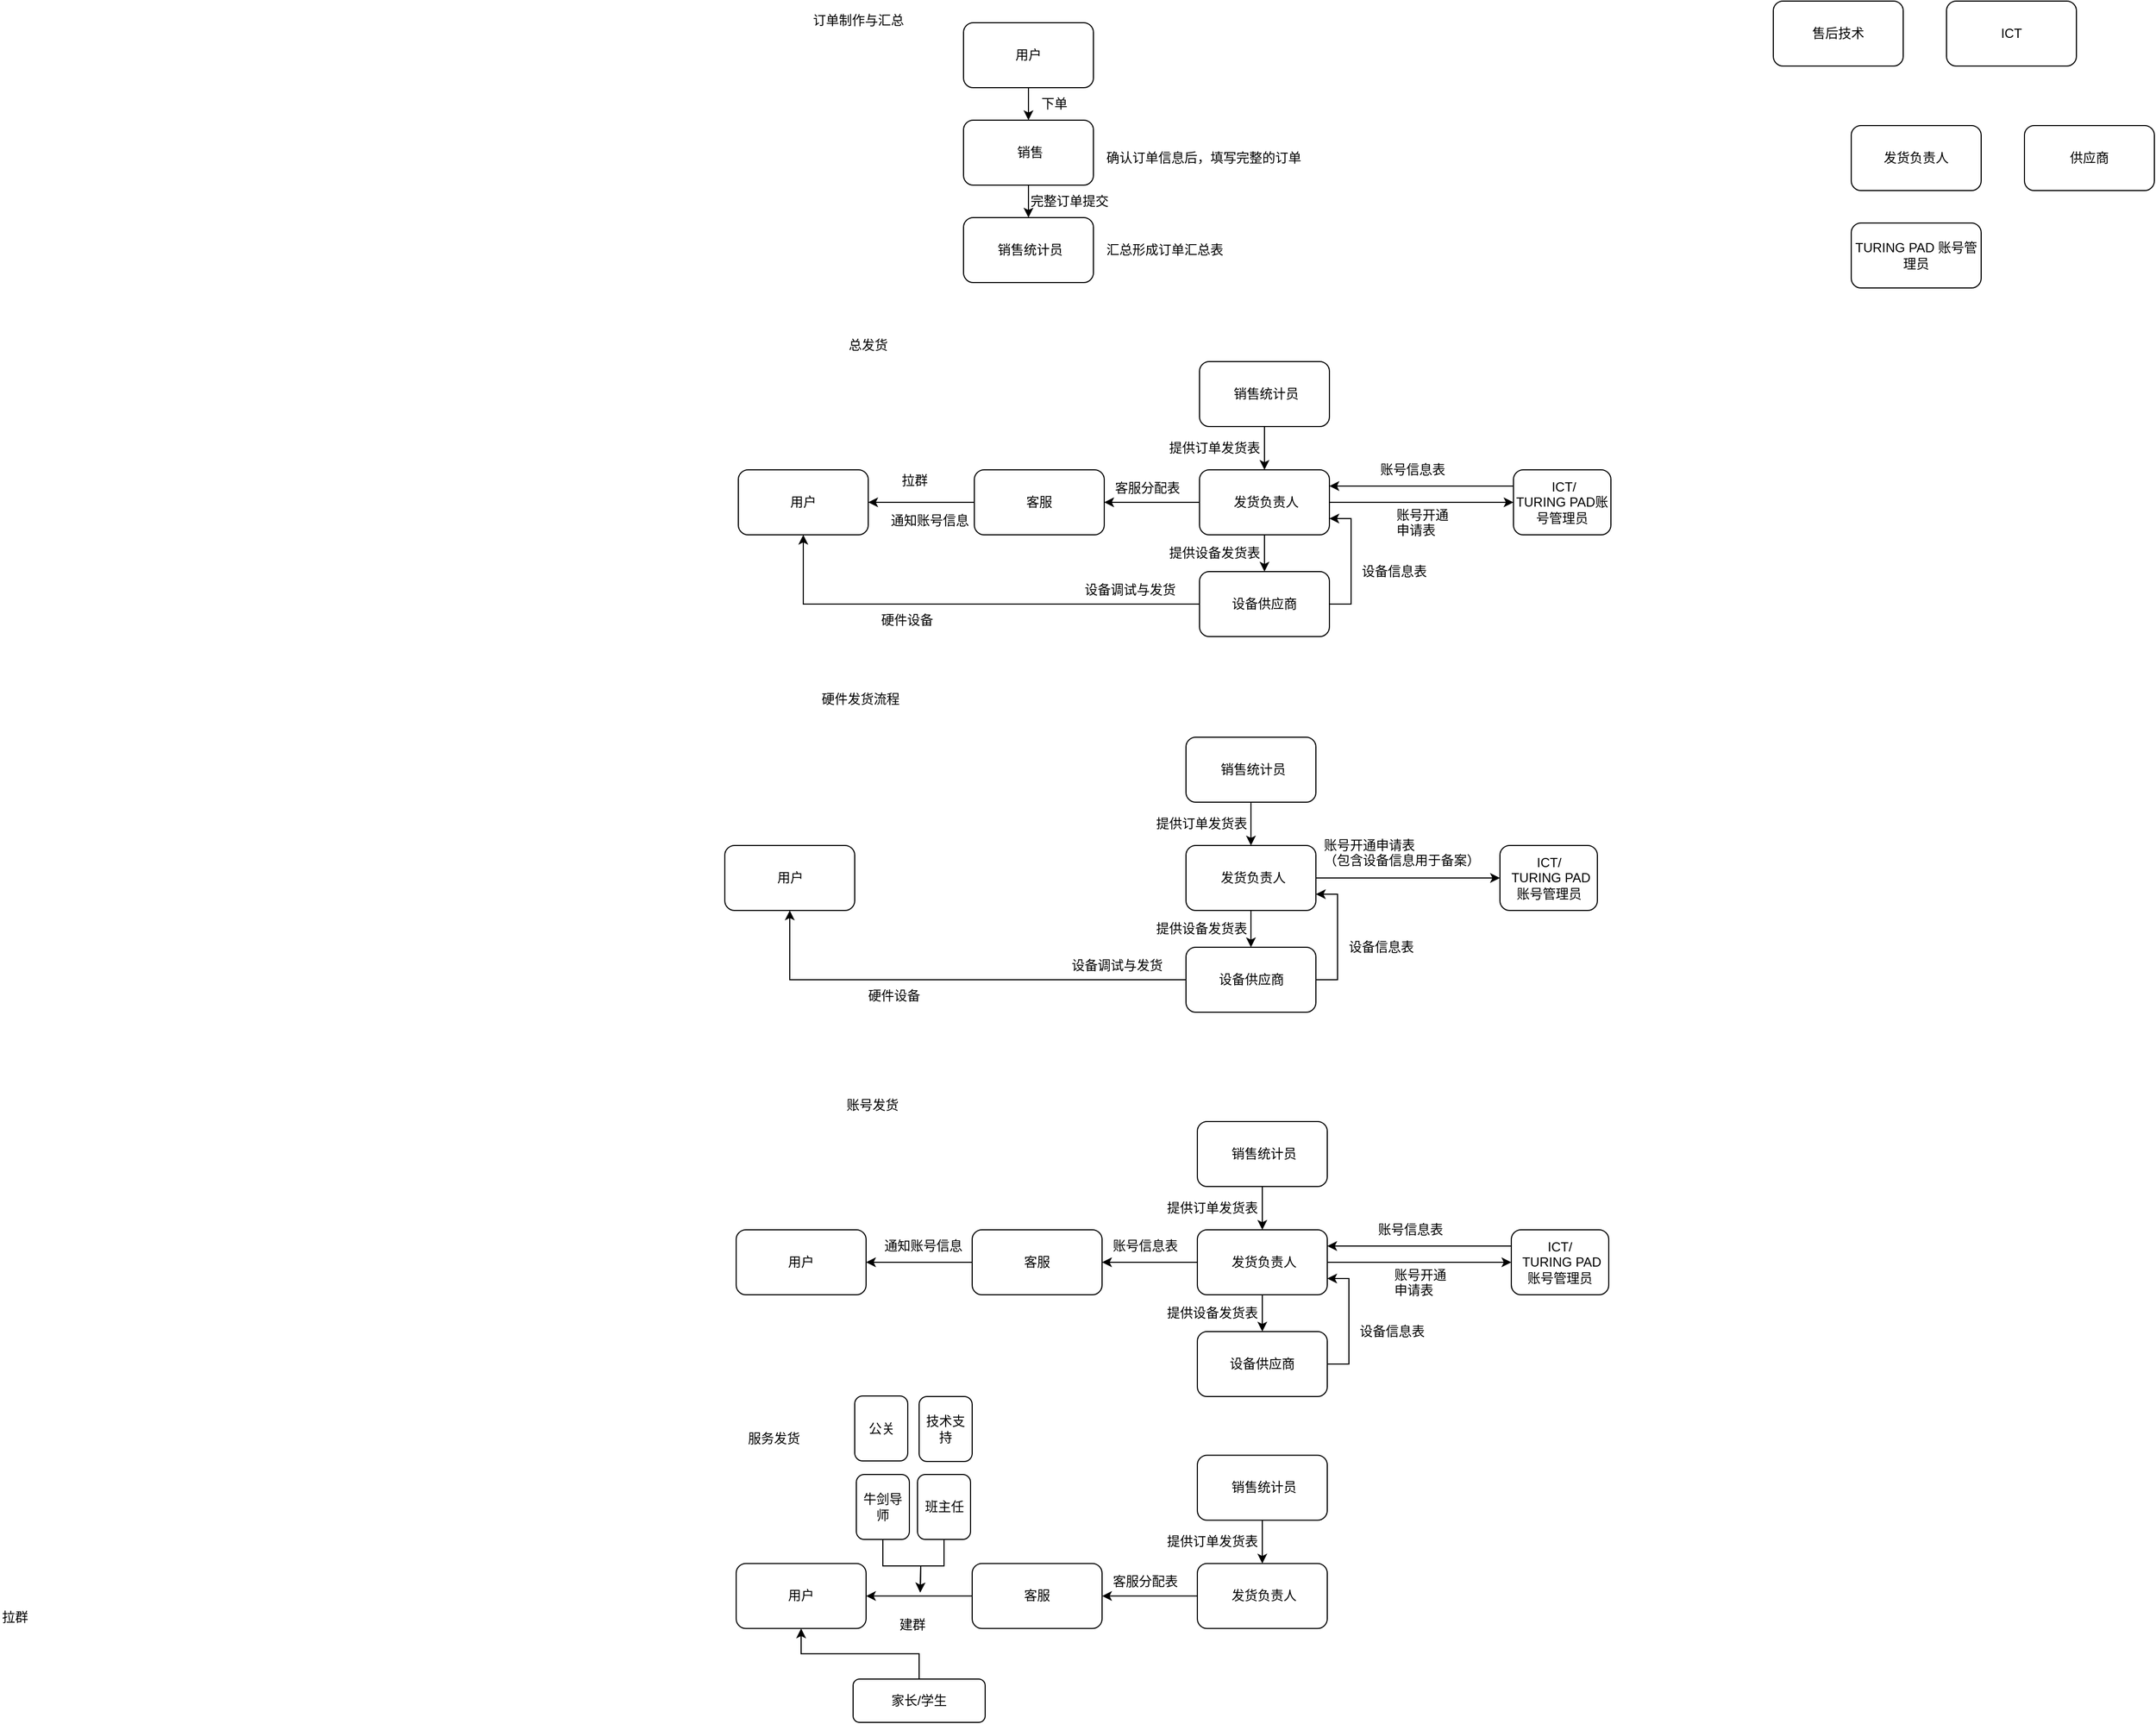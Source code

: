 <mxfile version="10.7.7" type="github"><diagram id="TzuKt7e41Z79eKFRB4N9" name="Page-1"><mxGraphModel dx="3150" dy="1290" grid="1" gridSize="10" guides="1" tooltips="1" connect="1" arrows="1" fold="1" page="1" pageScale="1" pageWidth="827" pageHeight="1169" math="0" shadow="0"><root><mxCell id="0"/><mxCell id="1" parent="0"/><mxCell id="YI3-f5mxxaVLqIBZJKC_-10" style="edgeStyle=orthogonalEdgeStyle;rounded=0;orthogonalLoop=1;jettySize=auto;html=1;exitX=0.5;exitY=1;exitDx=0;exitDy=0;" parent="1" source="YI3-f5mxxaVLqIBZJKC_-1" target="YI3-f5mxxaVLqIBZJKC_-2" edge="1"><mxGeometry relative="1" as="geometry"/></mxCell><mxCell id="YI3-f5mxxaVLqIBZJKC_-1" value="用户" style="rounded=1;whiteSpace=wrap;html=1;" parent="1" vertex="1"><mxGeometry x="220" y="70" width="120" height="60" as="geometry"/></mxCell><mxCell id="YI3-f5mxxaVLqIBZJKC_-12" style="edgeStyle=orthogonalEdgeStyle;rounded=0;orthogonalLoop=1;jettySize=auto;html=1;exitX=0.5;exitY=1;exitDx=0;exitDy=0;entryX=0.5;entryY=0;entryDx=0;entryDy=0;" parent="1" source="YI3-f5mxxaVLqIBZJKC_-2" target="YI3-f5mxxaVLqIBZJKC_-3" edge="1"><mxGeometry relative="1" as="geometry"/></mxCell><mxCell id="YI3-f5mxxaVLqIBZJKC_-2" value="&amp;nbsp;销售" style="rounded=1;whiteSpace=wrap;html=1;" parent="1" vertex="1"><mxGeometry x="220" y="160" width="120" height="60" as="geometry"/></mxCell><mxCell id="YI3-f5mxxaVLqIBZJKC_-3" value="&amp;nbsp;销售统计员" style="rounded=1;whiteSpace=wrap;html=1;" parent="1" vertex="1"><mxGeometry x="220" y="250" width="120" height="60" as="geometry"/></mxCell><mxCell id="YI3-f5mxxaVLqIBZJKC_-4" value="发货负责人" style="rounded=1;whiteSpace=wrap;html=1;" parent="1" vertex="1"><mxGeometry x="1040" y="165" width="120" height="60" as="geometry"/></mxCell><mxCell id="YI3-f5mxxaVLqIBZJKC_-5" value="供应商" style="rounded=1;whiteSpace=wrap;html=1;" parent="1" vertex="1"><mxGeometry x="1200" y="165" width="120" height="60" as="geometry"/></mxCell><mxCell id="YI3-f5mxxaVLqIBZJKC_-6" value="TURING PAD 账号管理员" style="rounded=1;whiteSpace=wrap;html=1;" parent="1" vertex="1"><mxGeometry x="1040" y="255" width="120" height="60" as="geometry"/></mxCell><mxCell id="YI3-f5mxxaVLqIBZJKC_-7" value="售后技术" style="rounded=1;whiteSpace=wrap;html=1;" parent="1" vertex="1"><mxGeometry x="968" y="50" width="120" height="60" as="geometry"/></mxCell><mxCell id="YI3-f5mxxaVLqIBZJKC_-8" value="ICT" style="rounded=1;whiteSpace=wrap;html=1;" parent="1" vertex="1"><mxGeometry x="1128" y="50" width="120" height="60" as="geometry"/></mxCell><mxCell id="YI3-f5mxxaVLqIBZJKC_-11" value="下单" style="text;html=1;resizable=0;points=[];autosize=1;align=left;verticalAlign=top;spacingTop=-4;" parent="1" vertex="1"><mxGeometry x="290" y="135" width="40" height="20" as="geometry"/></mxCell><mxCell id="YI3-f5mxxaVLqIBZJKC_-13" value="完整订单提交" style="text;html=1;resizable=0;points=[];autosize=1;align=left;verticalAlign=top;spacingTop=-4;" parent="1" vertex="1"><mxGeometry x="280" y="225" width="90" height="20" as="geometry"/></mxCell><mxCell id="YI3-f5mxxaVLqIBZJKC_-14" value="确认订单信息后，填写完整的订单" style="text;html=1;resizable=0;points=[];autosize=1;align=left;verticalAlign=top;spacingTop=-4;" parent="1" vertex="1"><mxGeometry x="350" y="185" width="200" height="20" as="geometry"/></mxCell><mxCell id="YI3-f5mxxaVLqIBZJKC_-15" value="汇总形成订单汇总表" style="text;html=1;resizable=0;points=[];autosize=1;align=left;verticalAlign=top;spacingTop=-4;" parent="1" vertex="1"><mxGeometry x="350" y="270" width="120" height="20" as="geometry"/></mxCell><mxCell id="YI3-f5mxxaVLqIBZJKC_-16" value="订单制作与汇总" style="text;html=1;resizable=0;points=[];autosize=1;align=left;verticalAlign=top;spacingTop=-4;" parent="1" vertex="1"><mxGeometry x="79" y="58" width="100" height="20" as="geometry"/></mxCell><mxCell id="YI3-f5mxxaVLqIBZJKC_-20" style="edgeStyle=orthogonalEdgeStyle;rounded=0;orthogonalLoop=1;jettySize=auto;html=1;exitX=0.5;exitY=1;exitDx=0;exitDy=0;entryX=0.5;entryY=0;entryDx=0;entryDy=0;" parent="1" source="YI3-f5mxxaVLqIBZJKC_-17" target="YI3-f5mxxaVLqIBZJKC_-19" edge="1"><mxGeometry relative="1" as="geometry"/></mxCell><mxCell id="YI3-f5mxxaVLqIBZJKC_-17" value="&amp;nbsp;销售统计员" style="rounded=1;whiteSpace=wrap;html=1;" parent="1" vertex="1"><mxGeometry x="438" y="383" width="120" height="60" as="geometry"/></mxCell><mxCell id="YI3-f5mxxaVLqIBZJKC_-24" value="" style="edgeStyle=orthogonalEdgeStyle;rounded=0;orthogonalLoop=1;jettySize=auto;html=1;" parent="1" source="YI3-f5mxxaVLqIBZJKC_-19" target="YI3-f5mxxaVLqIBZJKC_-23" edge="1"><mxGeometry relative="1" as="geometry"/></mxCell><mxCell id="YI3-f5mxxaVLqIBZJKC_-30" value="" style="edgeStyle=orthogonalEdgeStyle;rounded=0;orthogonalLoop=1;jettySize=auto;html=1;" parent="1" source="YI3-f5mxxaVLqIBZJKC_-19" target="YI3-f5mxxaVLqIBZJKC_-29" edge="1"><mxGeometry relative="1" as="geometry"/></mxCell><mxCell id="YI3-f5mxxaVLqIBZJKC_-36" style="edgeStyle=orthogonalEdgeStyle;rounded=0;orthogonalLoop=1;jettySize=auto;html=1;exitX=0;exitY=0.5;exitDx=0;exitDy=0;entryX=1;entryY=0.5;entryDx=0;entryDy=0;" parent="1" source="YI3-f5mxxaVLqIBZJKC_-19" target="YI3-f5mxxaVLqIBZJKC_-35" edge="1"><mxGeometry relative="1" as="geometry"/></mxCell><mxCell id="YI3-f5mxxaVLqIBZJKC_-19" value="&amp;nbsp;发货负责人" style="rounded=1;whiteSpace=wrap;html=1;" parent="1" vertex="1"><mxGeometry x="438" y="483" width="120" height="60" as="geometry"/></mxCell><mxCell id="YI3-f5mxxaVLqIBZJKC_-32" style="edgeStyle=orthogonalEdgeStyle;rounded=0;orthogonalLoop=1;jettySize=auto;html=1;exitX=0;exitY=0.25;exitDx=0;exitDy=0;entryX=1;entryY=0.25;entryDx=0;entryDy=0;" parent="1" source="YI3-f5mxxaVLqIBZJKC_-29" target="YI3-f5mxxaVLqIBZJKC_-19" edge="1"><mxGeometry relative="1" as="geometry"/></mxCell><mxCell id="YI3-f5mxxaVLqIBZJKC_-29" value="&amp;nbsp;ICT/&lt;br&gt;TURING PAD账号管理员" style="rounded=1;whiteSpace=wrap;html=1;" parent="1" vertex="1"><mxGeometry x="728" y="483" width="90" height="60" as="geometry"/></mxCell><mxCell id="YI3-f5mxxaVLqIBZJKC_-26" style="edgeStyle=orthogonalEdgeStyle;rounded=0;orthogonalLoop=1;jettySize=auto;html=1;exitX=1;exitY=0.5;exitDx=0;exitDy=0;entryX=1;entryY=0.75;entryDx=0;entryDy=0;" parent="1" source="YI3-f5mxxaVLqIBZJKC_-23" target="YI3-f5mxxaVLqIBZJKC_-19" edge="1"><mxGeometry relative="1" as="geometry"/></mxCell><mxCell id="YI3-f5mxxaVLqIBZJKC_-39" style="edgeStyle=orthogonalEdgeStyle;rounded=0;orthogonalLoop=1;jettySize=auto;html=1;exitX=0;exitY=0.5;exitDx=0;exitDy=0;entryX=0.5;entryY=1;entryDx=0;entryDy=0;" parent="1" source="YI3-f5mxxaVLqIBZJKC_-23" target="YI3-f5mxxaVLqIBZJKC_-37" edge="1"><mxGeometry relative="1" as="geometry"/></mxCell><mxCell id="YI3-f5mxxaVLqIBZJKC_-23" value="设备供应商" style="rounded=1;whiteSpace=wrap;html=1;" parent="1" vertex="1"><mxGeometry x="438" y="577" width="120" height="60" as="geometry"/></mxCell><mxCell id="YI3-f5mxxaVLqIBZJKC_-21" value="提供订单发货表" style="text;html=1;resizable=0;points=[];autosize=1;align=left;verticalAlign=top;spacingTop=-4;" parent="1" vertex="1"><mxGeometry x="408" y="453" width="100" height="20" as="geometry"/></mxCell><mxCell id="YI3-f5mxxaVLqIBZJKC_-22" value="总发货&lt;br&gt;&lt;br&gt;" style="text;html=1;resizable=0;points=[];autosize=1;align=left;verticalAlign=top;spacingTop=-4;" parent="1" vertex="1"><mxGeometry x="112" y="358" width="50" height="30" as="geometry"/></mxCell><mxCell id="YI3-f5mxxaVLqIBZJKC_-25" value="设备调试与发货" style="text;html=1;resizable=0;points=[];autosize=1;align=left;verticalAlign=top;spacingTop=-4;" parent="1" vertex="1"><mxGeometry x="330" y="584" width="100" height="20" as="geometry"/></mxCell><mxCell id="YI3-f5mxxaVLqIBZJKC_-27" value="设备信息表" style="text;html=1;resizable=0;points=[];autosize=1;align=left;verticalAlign=top;spacingTop=-4;" parent="1" vertex="1"><mxGeometry x="586" y="567" width="80" height="20" as="geometry"/></mxCell><mxCell id="YI3-f5mxxaVLqIBZJKC_-31" value="账号开通&lt;br&gt;申请表&lt;br&gt;" style="text;html=1;resizable=0;points=[];autosize=1;align=left;verticalAlign=top;spacingTop=-4;" parent="1" vertex="1"><mxGeometry x="618" y="515" width="60" height="30" as="geometry"/></mxCell><mxCell id="YI3-f5mxxaVLqIBZJKC_-33" value="账号信息表" style="text;html=1;resizable=0;points=[];autosize=1;align=left;verticalAlign=top;spacingTop=-4;" parent="1" vertex="1"><mxGeometry x="603" y="473" width="80" height="20" as="geometry"/></mxCell><mxCell id="YI3-f5mxxaVLqIBZJKC_-34" value="提供设备发货表" style="text;html=1;resizable=0;points=[];autosize=1;align=left;verticalAlign=top;spacingTop=-4;" parent="1" vertex="1"><mxGeometry x="408" y="550" width="100" height="20" as="geometry"/></mxCell><mxCell id="YI3-f5mxxaVLqIBZJKC_-38" style="edgeStyle=orthogonalEdgeStyle;rounded=0;orthogonalLoop=1;jettySize=auto;html=1;exitX=0;exitY=0.5;exitDx=0;exitDy=0;entryX=1;entryY=0.5;entryDx=0;entryDy=0;" parent="1" source="YI3-f5mxxaVLqIBZJKC_-35" target="YI3-f5mxxaVLqIBZJKC_-37" edge="1"><mxGeometry relative="1" as="geometry"/></mxCell><mxCell id="YI3-f5mxxaVLqIBZJKC_-35" value="客服" style="rounded=1;whiteSpace=wrap;html=1;" parent="1" vertex="1"><mxGeometry x="230" y="483" width="120" height="60" as="geometry"/></mxCell><mxCell id="YI3-f5mxxaVLqIBZJKC_-37" value="用户" style="rounded=1;whiteSpace=wrap;html=1;" parent="1" vertex="1"><mxGeometry x="12" y="483" width="120" height="60" as="geometry"/></mxCell><mxCell id="YI3-f5mxxaVLqIBZJKC_-40" value="硬件设备" style="text;html=1;resizable=0;points=[];autosize=1;align=left;verticalAlign=top;spacingTop=-4;" parent="1" vertex="1"><mxGeometry x="142" y="612" width="60" height="20" as="geometry"/></mxCell><mxCell id="YI3-f5mxxaVLqIBZJKC_-41" value="客服分配表" style="text;html=1;resizable=0;points=[];autosize=1;align=left;verticalAlign=top;spacingTop=-4;" parent="1" vertex="1"><mxGeometry x="358" y="490" width="80" height="20" as="geometry"/></mxCell><mxCell id="YI3-f5mxxaVLqIBZJKC_-42" value="拉群" style="text;html=1;resizable=0;points=[];autosize=1;align=left;verticalAlign=top;spacingTop=-4;" parent="1" vertex="1"><mxGeometry x="161" y="483" width="40" height="20" as="geometry"/></mxCell><mxCell id="YI3-f5mxxaVLqIBZJKC_-43" value="通知账号信息" style="text;html=1;resizable=0;points=[];autosize=1;align=left;verticalAlign=top;spacingTop=-4;" parent="1" vertex="1"><mxGeometry x="151" y="520" width="90" height="20" as="geometry"/></mxCell><mxCell id="YI3-f5mxxaVLqIBZJKC_-44" style="edgeStyle=orthogonalEdgeStyle;rounded=0;orthogonalLoop=1;jettySize=auto;html=1;exitX=0.5;exitY=1;exitDx=0;exitDy=0;entryX=0.5;entryY=0;entryDx=0;entryDy=0;" parent="1" source="YI3-f5mxxaVLqIBZJKC_-45" target="YI3-f5mxxaVLqIBZJKC_-49" edge="1"><mxGeometry relative="1" as="geometry"/></mxCell><mxCell id="YI3-f5mxxaVLqIBZJKC_-45" value="&amp;nbsp;销售统计员" style="rounded=1;whiteSpace=wrap;html=1;" parent="1" vertex="1"><mxGeometry x="425.5" y="730" width="120" height="60" as="geometry"/></mxCell><mxCell id="YI3-f5mxxaVLqIBZJKC_-46" value="" style="edgeStyle=orthogonalEdgeStyle;rounded=0;orthogonalLoop=1;jettySize=auto;html=1;" parent="1" source="YI3-f5mxxaVLqIBZJKC_-49" target="YI3-f5mxxaVLqIBZJKC_-54" edge="1"><mxGeometry relative="1" as="geometry"/></mxCell><mxCell id="YI3-f5mxxaVLqIBZJKC_-47" value="" style="edgeStyle=orthogonalEdgeStyle;rounded=0;orthogonalLoop=1;jettySize=auto;html=1;" parent="1" source="YI3-f5mxxaVLqIBZJKC_-49" target="YI3-f5mxxaVLqIBZJKC_-51" edge="1"><mxGeometry relative="1" as="geometry"/></mxCell><mxCell id="YI3-f5mxxaVLqIBZJKC_-49" value="&amp;nbsp;发货负责人" style="rounded=1;whiteSpace=wrap;html=1;" parent="1" vertex="1"><mxGeometry x="425.5" y="830" width="120" height="60" as="geometry"/></mxCell><mxCell id="YI3-f5mxxaVLqIBZJKC_-51" value="ICT/&lt;br&gt;&amp;nbsp;TURING PAD账号管理员" style="rounded=1;whiteSpace=wrap;html=1;" parent="1" vertex="1"><mxGeometry x="715.5" y="830" width="90" height="60" as="geometry"/></mxCell><mxCell id="YI3-f5mxxaVLqIBZJKC_-52" style="edgeStyle=orthogonalEdgeStyle;rounded=0;orthogonalLoop=1;jettySize=auto;html=1;exitX=1;exitY=0.5;exitDx=0;exitDy=0;entryX=1;entryY=0.75;entryDx=0;entryDy=0;" parent="1" source="YI3-f5mxxaVLqIBZJKC_-54" target="YI3-f5mxxaVLqIBZJKC_-49" edge="1"><mxGeometry relative="1" as="geometry"/></mxCell><mxCell id="YI3-f5mxxaVLqIBZJKC_-53" style="edgeStyle=orthogonalEdgeStyle;rounded=0;orthogonalLoop=1;jettySize=auto;html=1;exitX=0;exitY=0.5;exitDx=0;exitDy=0;entryX=0.5;entryY=1;entryDx=0;entryDy=0;" parent="1" source="YI3-f5mxxaVLqIBZJKC_-54" target="YI3-f5mxxaVLqIBZJKC_-64" edge="1"><mxGeometry relative="1" as="geometry"/></mxCell><mxCell id="YI3-f5mxxaVLqIBZJKC_-54" value="设备供应商" style="rounded=1;whiteSpace=wrap;html=1;" parent="1" vertex="1"><mxGeometry x="425.5" y="924" width="120" height="60" as="geometry"/></mxCell><mxCell id="YI3-f5mxxaVLqIBZJKC_-55" value="提供订单发货表" style="text;html=1;resizable=0;points=[];autosize=1;align=left;verticalAlign=top;spacingTop=-4;" parent="1" vertex="1"><mxGeometry x="395.5" y="800" width="100" height="20" as="geometry"/></mxCell><mxCell id="YI3-f5mxxaVLqIBZJKC_-56" value="硬件发货流程&lt;br&gt;" style="text;html=1;resizable=0;points=[];autosize=1;align=left;verticalAlign=top;spacingTop=-4;" parent="1" vertex="1"><mxGeometry x="87" y="685" width="90" height="20" as="geometry"/></mxCell><mxCell id="YI3-f5mxxaVLqIBZJKC_-57" value="设备调试与发货" style="text;html=1;resizable=0;points=[];autosize=1;align=left;verticalAlign=top;spacingTop=-4;" parent="1" vertex="1"><mxGeometry x="317.5" y="931" width="100" height="20" as="geometry"/></mxCell><mxCell id="YI3-f5mxxaVLqIBZJKC_-58" value="设备信息表" style="text;html=1;resizable=0;points=[];autosize=1;align=left;verticalAlign=top;spacingTop=-4;" parent="1" vertex="1"><mxGeometry x="573.5" y="914" width="80" height="20" as="geometry"/></mxCell><mxCell id="YI3-f5mxxaVLqIBZJKC_-59" value="账号开通申请表&lt;br&gt;（包含设备信息用于备案）&lt;br&gt;" style="text;html=1;resizable=0;points=[];autosize=1;align=left;verticalAlign=top;spacingTop=-4;" parent="1" vertex="1"><mxGeometry x="550.5" y="820" width="160" height="30" as="geometry"/></mxCell><mxCell id="YI3-f5mxxaVLqIBZJKC_-61" value="提供设备发货表" style="text;html=1;resizable=0;points=[];autosize=1;align=left;verticalAlign=top;spacingTop=-4;" parent="1" vertex="1"><mxGeometry x="395.5" y="897" width="100" height="20" as="geometry"/></mxCell><mxCell id="YI3-f5mxxaVLqIBZJKC_-64" value="用户" style="rounded=1;whiteSpace=wrap;html=1;" parent="1" vertex="1"><mxGeometry x="-0.5" y="830" width="120" height="60" as="geometry"/></mxCell><mxCell id="YI3-f5mxxaVLqIBZJKC_-65" value="硬件设备" style="text;html=1;resizable=0;points=[];autosize=1;align=left;verticalAlign=top;spacingTop=-4;" parent="1" vertex="1"><mxGeometry x="129.5" y="959" width="60" height="20" as="geometry"/></mxCell><mxCell id="YI3-f5mxxaVLqIBZJKC_-96" style="edgeStyle=orthogonalEdgeStyle;rounded=0;orthogonalLoop=1;jettySize=auto;html=1;exitX=0.5;exitY=1;exitDx=0;exitDy=0;entryX=0.5;entryY=0;entryDx=0;entryDy=0;" parent="1" source="YI3-f5mxxaVLqIBZJKC_-97" target="YI3-f5mxxaVLqIBZJKC_-101" edge="1"><mxGeometry relative="1" as="geometry"/></mxCell><mxCell id="YI3-f5mxxaVLqIBZJKC_-97" value="&amp;nbsp;销售统计员" style="rounded=1;whiteSpace=wrap;html=1;" parent="1" vertex="1"><mxGeometry x="436" y="1085" width="120" height="60" as="geometry"/></mxCell><mxCell id="YI3-f5mxxaVLqIBZJKC_-98" value="" style="edgeStyle=orthogonalEdgeStyle;rounded=0;orthogonalLoop=1;jettySize=auto;html=1;" parent="1" source="YI3-f5mxxaVLqIBZJKC_-101" target="YI3-f5mxxaVLqIBZJKC_-106" edge="1"><mxGeometry relative="1" as="geometry"/></mxCell><mxCell id="YI3-f5mxxaVLqIBZJKC_-99" value="" style="edgeStyle=orthogonalEdgeStyle;rounded=0;orthogonalLoop=1;jettySize=auto;html=1;" parent="1" source="YI3-f5mxxaVLqIBZJKC_-101" target="YI3-f5mxxaVLqIBZJKC_-103" edge="1"><mxGeometry relative="1" as="geometry"/></mxCell><mxCell id="YI3-f5mxxaVLqIBZJKC_-100" style="edgeStyle=orthogonalEdgeStyle;rounded=0;orthogonalLoop=1;jettySize=auto;html=1;exitX=0;exitY=0.5;exitDx=0;exitDy=0;entryX=1;entryY=0.5;entryDx=0;entryDy=0;" parent="1" source="YI3-f5mxxaVLqIBZJKC_-101" target="YI3-f5mxxaVLqIBZJKC_-115" edge="1"><mxGeometry relative="1" as="geometry"/></mxCell><mxCell id="YI3-f5mxxaVLqIBZJKC_-101" value="&amp;nbsp;发货负责人" style="rounded=1;whiteSpace=wrap;html=1;" parent="1" vertex="1"><mxGeometry x="436" y="1185" width="120" height="60" as="geometry"/></mxCell><mxCell id="YI3-f5mxxaVLqIBZJKC_-102" style="edgeStyle=orthogonalEdgeStyle;rounded=0;orthogonalLoop=1;jettySize=auto;html=1;exitX=0;exitY=0.25;exitDx=0;exitDy=0;entryX=1;entryY=0.25;entryDx=0;entryDy=0;" parent="1" source="YI3-f5mxxaVLqIBZJKC_-103" target="YI3-f5mxxaVLqIBZJKC_-101" edge="1"><mxGeometry relative="1" as="geometry"/></mxCell><mxCell id="YI3-f5mxxaVLqIBZJKC_-103" value="ICT/&lt;br&gt;&amp;nbsp;TURING PAD账号管理员" style="rounded=1;whiteSpace=wrap;html=1;" parent="1" vertex="1"><mxGeometry x="726" y="1185" width="90" height="60" as="geometry"/></mxCell><mxCell id="YI3-f5mxxaVLqIBZJKC_-104" style="edgeStyle=orthogonalEdgeStyle;rounded=0;orthogonalLoop=1;jettySize=auto;html=1;exitX=1;exitY=0.5;exitDx=0;exitDy=0;entryX=1;entryY=0.75;entryDx=0;entryDy=0;" parent="1" source="YI3-f5mxxaVLqIBZJKC_-106" target="YI3-f5mxxaVLqIBZJKC_-101" edge="1"><mxGeometry relative="1" as="geometry"/></mxCell><mxCell id="YI3-f5mxxaVLqIBZJKC_-106" value="设备供应商" style="rounded=1;whiteSpace=wrap;html=1;" parent="1" vertex="1"><mxGeometry x="436" y="1279" width="120" height="60" as="geometry"/></mxCell><mxCell id="YI3-f5mxxaVLqIBZJKC_-107" value="提供订单发货表" style="text;html=1;resizable=0;points=[];autosize=1;align=left;verticalAlign=top;spacingTop=-4;" parent="1" vertex="1"><mxGeometry x="406" y="1155" width="100" height="20" as="geometry"/></mxCell><mxCell id="YI3-f5mxxaVLqIBZJKC_-108" value="账号发货&lt;br&gt;&lt;br&gt;" style="text;html=1;resizable=0;points=[];autosize=1;align=left;verticalAlign=top;spacingTop=-4;" parent="1" vertex="1"><mxGeometry x="110" y="1060" width="60" height="30" as="geometry"/></mxCell><mxCell id="YI3-f5mxxaVLqIBZJKC_-110" value="设备信息表" style="text;html=1;resizable=0;points=[];autosize=1;align=left;verticalAlign=top;spacingTop=-4;" parent="1" vertex="1"><mxGeometry x="584" y="1269" width="80" height="20" as="geometry"/></mxCell><mxCell id="YI3-f5mxxaVLqIBZJKC_-111" value="账号开通&lt;br&gt;申请表&lt;br&gt;" style="text;html=1;resizable=0;points=[];autosize=1;align=left;verticalAlign=top;spacingTop=-4;" parent="1" vertex="1"><mxGeometry x="616" y="1217" width="60" height="30" as="geometry"/></mxCell><mxCell id="YI3-f5mxxaVLqIBZJKC_-112" value="账号信息表" style="text;html=1;resizable=0;points=[];autosize=1;align=left;verticalAlign=top;spacingTop=-4;" parent="1" vertex="1"><mxGeometry x="601" y="1175" width="80" height="20" as="geometry"/></mxCell><mxCell id="YI3-f5mxxaVLqIBZJKC_-113" value="提供设备发货表" style="text;html=1;resizable=0;points=[];autosize=1;align=left;verticalAlign=top;spacingTop=-4;" parent="1" vertex="1"><mxGeometry x="406" y="1252" width="100" height="20" as="geometry"/></mxCell><mxCell id="YI3-f5mxxaVLqIBZJKC_-114" style="edgeStyle=orthogonalEdgeStyle;rounded=0;orthogonalLoop=1;jettySize=auto;html=1;exitX=0;exitY=0.5;exitDx=0;exitDy=0;entryX=1;entryY=0.5;entryDx=0;entryDy=0;" parent="1" source="YI3-f5mxxaVLqIBZJKC_-115" target="YI3-f5mxxaVLqIBZJKC_-116" edge="1"><mxGeometry relative="1" as="geometry"/></mxCell><mxCell id="YI3-f5mxxaVLqIBZJKC_-115" value="客服" style="rounded=1;whiteSpace=wrap;html=1;" parent="1" vertex="1"><mxGeometry x="228" y="1185" width="120" height="60" as="geometry"/></mxCell><mxCell id="YI3-f5mxxaVLqIBZJKC_-116" value="用户" style="rounded=1;whiteSpace=wrap;html=1;" parent="1" vertex="1"><mxGeometry x="10" y="1185" width="120" height="60" as="geometry"/></mxCell><mxCell id="YI3-f5mxxaVLqIBZJKC_-120" value="通知账号信息" style="text;html=1;resizable=0;points=[];autosize=1;align=left;verticalAlign=top;spacingTop=-4;" parent="1" vertex="1"><mxGeometry x="144.5" y="1190" width="90" height="20" as="geometry"/></mxCell><mxCell id="YI3-f5mxxaVLqIBZJKC_-121" value="账号信息表" style="text;html=1;resizable=0;points=[];autosize=1;align=left;verticalAlign=top;spacingTop=-4;" parent="1" vertex="1"><mxGeometry x="355.5" y="1190" width="80" height="20" as="geometry"/></mxCell><mxCell id="YI3-f5mxxaVLqIBZJKC_-122" style="edgeStyle=orthogonalEdgeStyle;rounded=0;orthogonalLoop=1;jettySize=auto;html=1;exitX=0.5;exitY=1;exitDx=0;exitDy=0;entryX=0.5;entryY=0;entryDx=0;entryDy=0;" parent="1" source="YI3-f5mxxaVLqIBZJKC_-123" target="YI3-f5mxxaVLqIBZJKC_-127" edge="1"><mxGeometry relative="1" as="geometry"/></mxCell><mxCell id="YI3-f5mxxaVLqIBZJKC_-123" value="&amp;nbsp;销售统计员" style="rounded=1;whiteSpace=wrap;html=1;" parent="1" vertex="1"><mxGeometry x="436" y="1393.276" width="120" height="60" as="geometry"/></mxCell><mxCell id="YI3-f5mxxaVLqIBZJKC_-126" style="edgeStyle=orthogonalEdgeStyle;rounded=0;orthogonalLoop=1;jettySize=auto;html=1;exitX=0;exitY=0.5;exitDx=0;exitDy=0;entryX=1;entryY=0.5;entryDx=0;entryDy=0;" parent="1" source="YI3-f5mxxaVLqIBZJKC_-127" target="YI3-f5mxxaVLqIBZJKC_-141" edge="1"><mxGeometry relative="1" as="geometry"/></mxCell><mxCell id="YI3-f5mxxaVLqIBZJKC_-127" value="&amp;nbsp;发货负责人" style="rounded=1;whiteSpace=wrap;html=1;" parent="1" vertex="1"><mxGeometry x="436" y="1493.276" width="120" height="60" as="geometry"/></mxCell><mxCell id="YI3-f5mxxaVLqIBZJKC_-133" value="提供订单发货表" style="text;html=1;resizable=0;points=[];autosize=1;align=left;verticalAlign=top;spacingTop=-4;" parent="1" vertex="1"><mxGeometry x="406" y="1463.276" width="100" height="20" as="geometry"/></mxCell><mxCell id="YI3-f5mxxaVLqIBZJKC_-134" value="服务发货&lt;br&gt;" style="text;html=1;resizable=0;points=[];autosize=1;align=left;verticalAlign=top;spacingTop=-4;" parent="1" vertex="1"><mxGeometry x="19" y="1368.276" width="60" height="20" as="geometry"/></mxCell><mxCell id="YI3-f5mxxaVLqIBZJKC_-140" style="edgeStyle=orthogonalEdgeStyle;rounded=0;orthogonalLoop=1;jettySize=auto;html=1;exitX=0;exitY=0.5;exitDx=0;exitDy=0;entryX=1;entryY=0.5;entryDx=0;entryDy=0;" parent="1" source="YI3-f5mxxaVLqIBZJKC_-141" target="YI3-f5mxxaVLqIBZJKC_-142" edge="1"><mxGeometry relative="1" as="geometry"/></mxCell><mxCell id="YI3-f5mxxaVLqIBZJKC_-141" value="客服" style="rounded=1;whiteSpace=wrap;html=1;" parent="1" vertex="1"><mxGeometry x="228" y="1493.276" width="120" height="60" as="geometry"/></mxCell><mxCell id="YI3-f5mxxaVLqIBZJKC_-142" value="用户" style="rounded=1;whiteSpace=wrap;html=1;" parent="1" vertex="1"><mxGeometry x="10" y="1493.276" width="120" height="60" as="geometry"/></mxCell><mxCell id="YI3-f5mxxaVLqIBZJKC_-144" value="客服分配表" style="text;html=1;resizable=0;points=[];autosize=1;align=left;verticalAlign=top;spacingTop=-4;" parent="1" vertex="1"><mxGeometry x="356" y="1500.276" width="80" height="20" as="geometry"/></mxCell><mxCell id="YI3-f5mxxaVLqIBZJKC_-145" value="拉群" style="text;html=1;resizable=0;points=[];autosize=1;align=left;verticalAlign=top;spacingTop=-4;" parent="1" vertex="1"><mxGeometry x="-670" y="1533.276" width="40" height="20" as="geometry"/></mxCell><mxCell id="YI3-f5mxxaVLqIBZJKC_-153" style="edgeStyle=orthogonalEdgeStyle;rounded=0;orthogonalLoop=1;jettySize=auto;html=1;exitX=0.5;exitY=1;exitDx=0;exitDy=0;" parent="1" source="YI3-f5mxxaVLqIBZJKC_-148" edge="1"><mxGeometry relative="1" as="geometry"><mxPoint x="180" y="1520" as="targetPoint"/></mxGeometry></mxCell><mxCell id="YI3-f5mxxaVLqIBZJKC_-148" value="牛剑导师" style="rounded=1;whiteSpace=wrap;html=1;" parent="1" vertex="1"><mxGeometry x="121" y="1411" width="49" height="60" as="geometry"/></mxCell><mxCell id="YI3-f5mxxaVLqIBZJKC_-154" style="edgeStyle=orthogonalEdgeStyle;rounded=0;orthogonalLoop=1;jettySize=auto;html=1;exitX=0.5;exitY=1;exitDx=0;exitDy=0;" parent="1" source="YI3-f5mxxaVLqIBZJKC_-149" edge="1"><mxGeometry relative="1" as="geometry"><mxPoint x="180" y="1520" as="targetPoint"/></mxGeometry></mxCell><mxCell id="YI3-f5mxxaVLqIBZJKC_-149" value="班主任" style="rounded=1;whiteSpace=wrap;html=1;" parent="1" vertex="1"><mxGeometry x="177.5" y="1411" width="49" height="60" as="geometry"/></mxCell><mxCell id="YI3-f5mxxaVLqIBZJKC_-151" value="技术支持" style="rounded=1;whiteSpace=wrap;html=1;" parent="1" vertex="1"><mxGeometry x="179" y="1339" width="49" height="60" as="geometry"/></mxCell><mxCell id="YI3-f5mxxaVLqIBZJKC_-152" value="公关" style="rounded=1;whiteSpace=wrap;html=1;" parent="1" vertex="1"><mxGeometry x="119.5" y="1338.5" width="49" height="60" as="geometry"/></mxCell><mxCell id="YI3-f5mxxaVLqIBZJKC_-155" value="建群" style="text;html=1;resizable=0;points=[];autosize=1;align=left;verticalAlign=top;spacingTop=-4;" parent="1" vertex="1"><mxGeometry x="159" y="1540" width="40" height="20" as="geometry"/></mxCell><mxCell id="YI3-f5mxxaVLqIBZJKC_-157" style="edgeStyle=orthogonalEdgeStyle;rounded=0;orthogonalLoop=1;jettySize=auto;html=1;exitX=0.5;exitY=0;exitDx=0;exitDy=0;entryX=0.5;entryY=1;entryDx=0;entryDy=0;" parent="1" source="YI3-f5mxxaVLqIBZJKC_-156" target="YI3-f5mxxaVLqIBZJKC_-142" edge="1"><mxGeometry relative="1" as="geometry"/></mxCell><mxCell id="YI3-f5mxxaVLqIBZJKC_-156" value="家长/学生" style="rounded=1;whiteSpace=wrap;html=1;" parent="1" vertex="1"><mxGeometry x="118" y="1600" width="122" height="40" as="geometry"/></mxCell></root></mxGraphModel></diagram></mxfile>